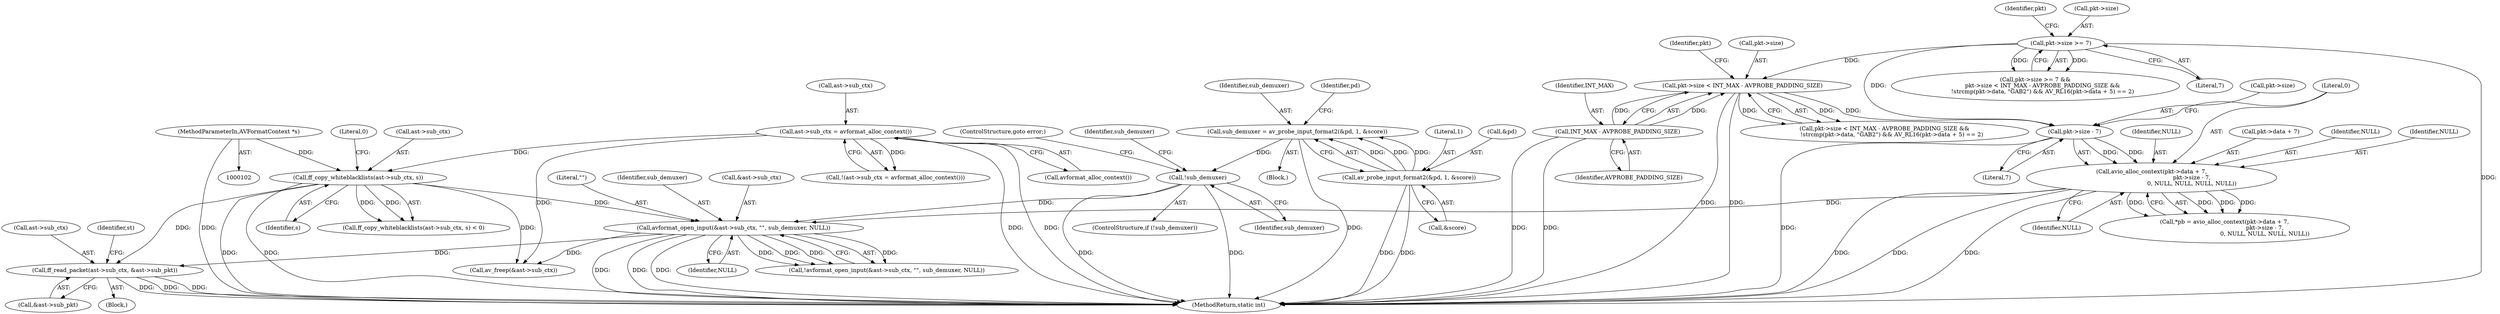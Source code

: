 digraph "0_FFmpeg_a5d849b149ca67ced2d271dc84db0bc95a548abb@API" {
"1000315" [label="(Call,ff_read_packet(ast->sub_ctx, &ast->sub_pkt))"];
"1000297" [label="(Call,avformat_open_input(&ast->sub_ctx, \"\", sub_demuxer, NULL))"];
"1000288" [label="(Call,ff_copy_whiteblacklists(ast->sub_ctx, s))"];
"1000273" [label="(Call,ast->sub_ctx = avformat_alloc_context())"];
"1000103" [label="(MethodParameterIn,AVFormatContext *s)"];
"1000255" [label="(Call,!sub_demuxer)"];
"1000241" [label="(Call,sub_demuxer = av_probe_input_format2(&pd, 1, &score))"];
"1000243" [label="(Call,av_probe_input_format2(&pd, 1, &score))"];
"1000156" [label="(Call,avio_alloc_context(pkt->data + 7,\n                                             pkt->size - 7,\n                                             0, NULL, NULL, NULL, NULL))"];
"1000162" [label="(Call,pkt->size - 7)"];
"1000109" [label="(Call,pkt->size >= 7)"];
"1000115" [label="(Call,pkt->size < INT_MAX - AVPROBE_PADDING_SIZE)"];
"1000119" [label="(Call,INT_MAX - AVPROBE_PADDING_SIZE)"];
"1000292" [label="(Identifier,s)"];
"1000325" [label="(Identifier,st)"];
"1000166" [label="(Literal,7)"];
"1000242" [label="(Identifier,sub_demuxer)"];
"1000382" [label="(MethodReturn,static int)"];
"1000126" [label="(Identifier,pkt)"];
"1000287" [label="(Call,ff_copy_whiteblacklists(ast->sub_ctx, s) < 0)"];
"1000243" [label="(Call,av_probe_input_format2(&pd, 1, &score))"];
"1000316" [label="(Call,ast->sub_ctx)"];
"1000315" [label="(Call,ff_read_packet(ast->sub_ctx, &ast->sub_pkt))"];
"1000319" [label="(Call,&ast->sub_pkt)"];
"1000247" [label="(Call,&score)"];
"1000246" [label="(Literal,1)"];
"1000257" [label="(ControlStructure,goto error;)"];
"1000273" [label="(Call,ast->sub_ctx = avformat_alloc_context())"];
"1000297" [label="(Call,avformat_open_input(&ast->sub_ctx, \"\", sub_demuxer, NULL))"];
"1000256" [label="(Identifier,sub_demuxer)"];
"1000137" [label="(Block,)"];
"1000372" [label="(Call,av_freep(&ast->sub_ctx))"];
"1000252" [label="(Identifier,pd)"];
"1000167" [label="(Literal,0)"];
"1000303" [label="(Identifier,sub_demuxer)"];
"1000157" [label="(Call,pkt->data + 7)"];
"1000277" [label="(Call,avformat_alloc_context())"];
"1000109" [label="(Call,pkt->size >= 7)"];
"1000171" [label="(Identifier,NULL)"];
"1000117" [label="(Identifier,pkt)"];
"1000110" [label="(Call,pkt->size)"];
"1000305" [label="(Block,)"];
"1000113" [label="(Literal,7)"];
"1000120" [label="(Identifier,INT_MAX)"];
"1000156" [label="(Call,avio_alloc_context(pkt->data + 7,\n                                             pkt->size - 7,\n                                             0, NULL, NULL, NULL, NULL))"];
"1000119" [label="(Call,INT_MAX - AVPROBE_PADDING_SIZE)"];
"1000108" [label="(Call,pkt->size >= 7 &&\n        pkt->size < INT_MAX - AVPROBE_PADDING_SIZE &&\n        !strcmp(pkt->data, \"GAB2\") && AV_RL16(pkt->data + 5) == 2)"];
"1000169" [label="(Identifier,NULL)"];
"1000289" [label="(Call,ast->sub_ctx)"];
"1000298" [label="(Call,&ast->sub_ctx)"];
"1000162" [label="(Call,pkt->size - 7)"];
"1000293" [label="(Literal,0)"];
"1000304" [label="(Identifier,NULL)"];
"1000255" [label="(Call,!sub_demuxer)"];
"1000103" [label="(MethodParameterIn,AVFormatContext *s)"];
"1000168" [label="(Identifier,NULL)"];
"1000163" [label="(Call,pkt->size)"];
"1000241" [label="(Call,sub_demuxer = av_probe_input_format2(&pd, 1, &score))"];
"1000244" [label="(Call,&pd)"];
"1000116" [label="(Call,pkt->size)"];
"1000272" [label="(Call,!(ast->sub_ctx = avformat_alloc_context()))"];
"1000154" [label="(Call,*pb = avio_alloc_context(pkt->data + 7,\n                                             pkt->size - 7,\n                                             0, NULL, NULL, NULL, NULL))"];
"1000115" [label="(Call,pkt->size < INT_MAX - AVPROBE_PADDING_SIZE)"];
"1000288" [label="(Call,ff_copy_whiteblacklists(ast->sub_ctx, s))"];
"1000274" [label="(Call,ast->sub_ctx)"];
"1000170" [label="(Identifier,NULL)"];
"1000114" [label="(Call,pkt->size < INT_MAX - AVPROBE_PADDING_SIZE &&\n        !strcmp(pkt->data, \"GAB2\") && AV_RL16(pkt->data + 5) == 2)"];
"1000262" [label="(Identifier,sub_demuxer)"];
"1000121" [label="(Identifier,AVPROBE_PADDING_SIZE)"];
"1000302" [label="(Literal,\"\")"];
"1000296" [label="(Call,!avformat_open_input(&ast->sub_ctx, \"\", sub_demuxer, NULL))"];
"1000254" [label="(ControlStructure,if (!sub_demuxer))"];
"1000315" -> "1000305"  [label="AST: "];
"1000315" -> "1000319"  [label="CFG: "];
"1000316" -> "1000315"  [label="AST: "];
"1000319" -> "1000315"  [label="AST: "];
"1000325" -> "1000315"  [label="CFG: "];
"1000315" -> "1000382"  [label="DDG: "];
"1000315" -> "1000382"  [label="DDG: "];
"1000315" -> "1000382"  [label="DDG: "];
"1000297" -> "1000315"  [label="DDG: "];
"1000288" -> "1000315"  [label="DDG: "];
"1000297" -> "1000296"  [label="AST: "];
"1000297" -> "1000304"  [label="CFG: "];
"1000298" -> "1000297"  [label="AST: "];
"1000302" -> "1000297"  [label="AST: "];
"1000303" -> "1000297"  [label="AST: "];
"1000304" -> "1000297"  [label="AST: "];
"1000296" -> "1000297"  [label="CFG: "];
"1000297" -> "1000382"  [label="DDG: "];
"1000297" -> "1000382"  [label="DDG: "];
"1000297" -> "1000382"  [label="DDG: "];
"1000297" -> "1000296"  [label="DDG: "];
"1000297" -> "1000296"  [label="DDG: "];
"1000297" -> "1000296"  [label="DDG: "];
"1000297" -> "1000296"  [label="DDG: "];
"1000288" -> "1000297"  [label="DDG: "];
"1000255" -> "1000297"  [label="DDG: "];
"1000156" -> "1000297"  [label="DDG: "];
"1000297" -> "1000372"  [label="DDG: "];
"1000288" -> "1000287"  [label="AST: "];
"1000288" -> "1000292"  [label="CFG: "];
"1000289" -> "1000288"  [label="AST: "];
"1000292" -> "1000288"  [label="AST: "];
"1000293" -> "1000288"  [label="CFG: "];
"1000288" -> "1000382"  [label="DDG: "];
"1000288" -> "1000382"  [label="DDG: "];
"1000288" -> "1000287"  [label="DDG: "];
"1000288" -> "1000287"  [label="DDG: "];
"1000273" -> "1000288"  [label="DDG: "];
"1000103" -> "1000288"  [label="DDG: "];
"1000288" -> "1000372"  [label="DDG: "];
"1000273" -> "1000272"  [label="AST: "];
"1000273" -> "1000277"  [label="CFG: "];
"1000274" -> "1000273"  [label="AST: "];
"1000277" -> "1000273"  [label="AST: "];
"1000272" -> "1000273"  [label="CFG: "];
"1000273" -> "1000382"  [label="DDG: "];
"1000273" -> "1000382"  [label="DDG: "];
"1000273" -> "1000272"  [label="DDG: "];
"1000273" -> "1000372"  [label="DDG: "];
"1000103" -> "1000102"  [label="AST: "];
"1000103" -> "1000382"  [label="DDG: "];
"1000255" -> "1000254"  [label="AST: "];
"1000255" -> "1000256"  [label="CFG: "];
"1000256" -> "1000255"  [label="AST: "];
"1000257" -> "1000255"  [label="CFG: "];
"1000262" -> "1000255"  [label="CFG: "];
"1000255" -> "1000382"  [label="DDG: "];
"1000255" -> "1000382"  [label="DDG: "];
"1000241" -> "1000255"  [label="DDG: "];
"1000241" -> "1000137"  [label="AST: "];
"1000241" -> "1000243"  [label="CFG: "];
"1000242" -> "1000241"  [label="AST: "];
"1000243" -> "1000241"  [label="AST: "];
"1000252" -> "1000241"  [label="CFG: "];
"1000241" -> "1000382"  [label="DDG: "];
"1000243" -> "1000241"  [label="DDG: "];
"1000243" -> "1000241"  [label="DDG: "];
"1000243" -> "1000241"  [label="DDG: "];
"1000243" -> "1000247"  [label="CFG: "];
"1000244" -> "1000243"  [label="AST: "];
"1000246" -> "1000243"  [label="AST: "];
"1000247" -> "1000243"  [label="AST: "];
"1000243" -> "1000382"  [label="DDG: "];
"1000243" -> "1000382"  [label="DDG: "];
"1000156" -> "1000154"  [label="AST: "];
"1000156" -> "1000171"  [label="CFG: "];
"1000157" -> "1000156"  [label="AST: "];
"1000162" -> "1000156"  [label="AST: "];
"1000167" -> "1000156"  [label="AST: "];
"1000168" -> "1000156"  [label="AST: "];
"1000169" -> "1000156"  [label="AST: "];
"1000170" -> "1000156"  [label="AST: "];
"1000171" -> "1000156"  [label="AST: "];
"1000154" -> "1000156"  [label="CFG: "];
"1000156" -> "1000382"  [label="DDG: "];
"1000156" -> "1000382"  [label="DDG: "];
"1000156" -> "1000382"  [label="DDG: "];
"1000156" -> "1000154"  [label="DDG: "];
"1000156" -> "1000154"  [label="DDG: "];
"1000156" -> "1000154"  [label="DDG: "];
"1000156" -> "1000154"  [label="DDG: "];
"1000162" -> "1000156"  [label="DDG: "];
"1000162" -> "1000156"  [label="DDG: "];
"1000162" -> "1000166"  [label="CFG: "];
"1000163" -> "1000162"  [label="AST: "];
"1000166" -> "1000162"  [label="AST: "];
"1000167" -> "1000162"  [label="CFG: "];
"1000162" -> "1000382"  [label="DDG: "];
"1000109" -> "1000162"  [label="DDG: "];
"1000115" -> "1000162"  [label="DDG: "];
"1000109" -> "1000108"  [label="AST: "];
"1000109" -> "1000113"  [label="CFG: "];
"1000110" -> "1000109"  [label="AST: "];
"1000113" -> "1000109"  [label="AST: "];
"1000117" -> "1000109"  [label="CFG: "];
"1000108" -> "1000109"  [label="CFG: "];
"1000109" -> "1000382"  [label="DDG: "];
"1000109" -> "1000108"  [label="DDG: "];
"1000109" -> "1000108"  [label="DDG: "];
"1000109" -> "1000115"  [label="DDG: "];
"1000115" -> "1000114"  [label="AST: "];
"1000115" -> "1000119"  [label="CFG: "];
"1000116" -> "1000115"  [label="AST: "];
"1000119" -> "1000115"  [label="AST: "];
"1000126" -> "1000115"  [label="CFG: "];
"1000114" -> "1000115"  [label="CFG: "];
"1000115" -> "1000382"  [label="DDG: "];
"1000115" -> "1000382"  [label="DDG: "];
"1000115" -> "1000114"  [label="DDG: "];
"1000115" -> "1000114"  [label="DDG: "];
"1000119" -> "1000115"  [label="DDG: "];
"1000119" -> "1000115"  [label="DDG: "];
"1000119" -> "1000121"  [label="CFG: "];
"1000120" -> "1000119"  [label="AST: "];
"1000121" -> "1000119"  [label="AST: "];
"1000119" -> "1000382"  [label="DDG: "];
"1000119" -> "1000382"  [label="DDG: "];
}

